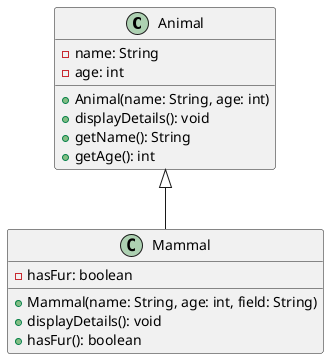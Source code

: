 @startuml
class Animal {
    -name: String
    -age: int
    +Animal(name: String, age: int)
    +displayDetails(): void
    +getName(): String
    +getAge(): int
}

class Mammal {
    -hasFur: boolean
    +Mammal(name: String, age: int, field: String)
    +displayDetails(): void
    +hasFur(): boolean
}

Animal <|-- Mammal
@enduml
